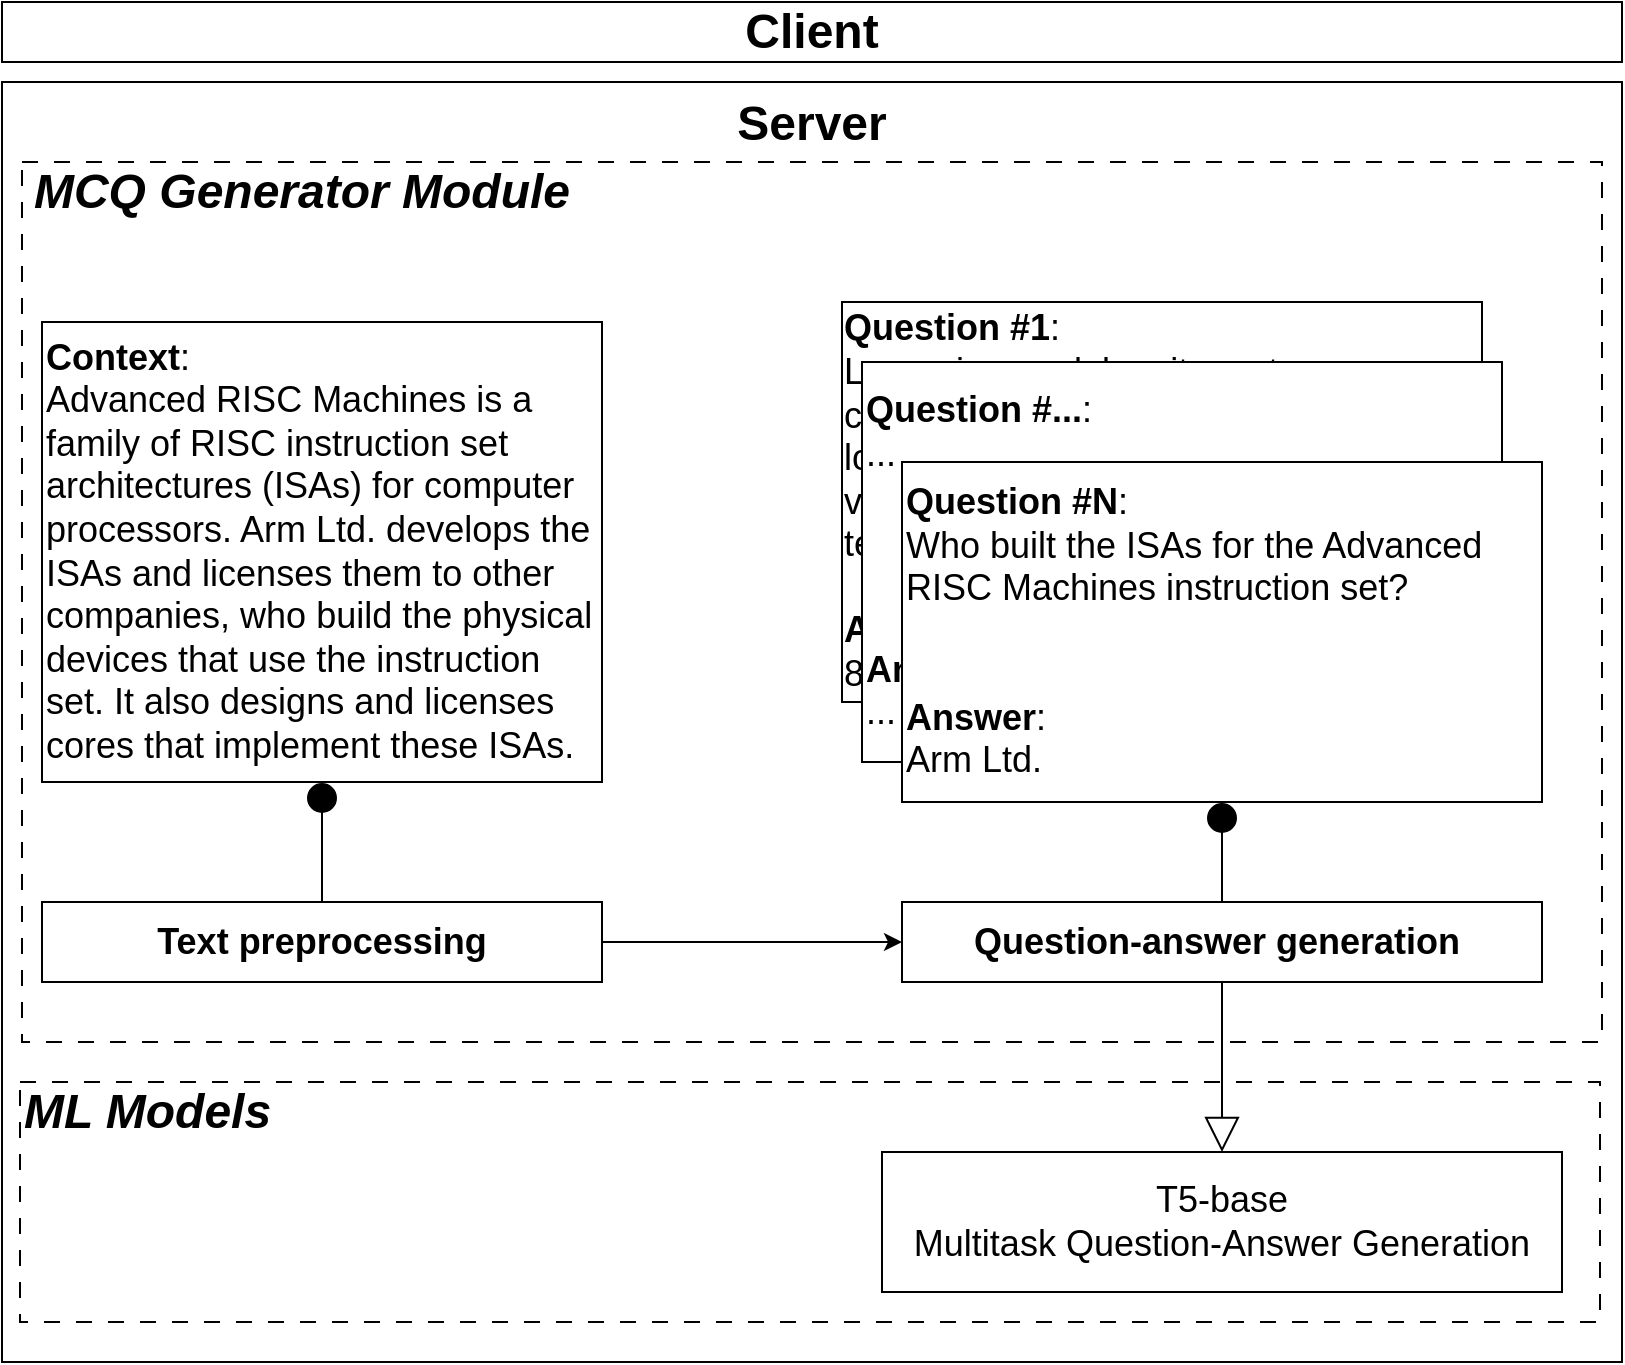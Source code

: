 <mxfile>
    <diagram id="p6fWOnLoi9_zKMBtG9WL" name="Page-1">
        <mxGraphModel dx="730" dy="301" grid="1" gridSize="10" guides="1" tooltips="1" connect="1" arrows="1" fold="1" page="1" pageScale="1" pageWidth="827" pageHeight="1169" math="0" shadow="0">
            <root>
                <mxCell id="0"/>
                <mxCell id="1" parent="0"/>
                <mxCell id="2" value="&lt;font style=&quot;font-size: 24px;&quot;&gt;Client&lt;/font&gt;" style="rounded=0;whiteSpace=wrap;html=1;fontStyle=1" vertex="1" parent="1">
                    <mxGeometry x="10" width="810" height="30" as="geometry"/>
                </mxCell>
                <mxCell id="3" value="&lt;font style=&quot;font-size: 24px;&quot;&gt;Server&lt;/font&gt;" style="rounded=0;whiteSpace=wrap;html=1;fontStyle=1;verticalAlign=top;" vertex="1" parent="1">
                    <mxGeometry x="10" y="40" width="810" height="640" as="geometry"/>
                </mxCell>
                <mxCell id="4" value="" style="rounded=0;whiteSpace=wrap;html=1;fontSize=18;dashed=1;dashPattern=8 8;" vertex="1" parent="1">
                    <mxGeometry x="20" y="80" width="790" height="440" as="geometry"/>
                </mxCell>
                <mxCell id="5" value="&lt;b&gt;&lt;i&gt;&lt;font style=&quot;font-size: 24px;&quot;&gt;MCQ Generator Module&lt;/font&gt;&lt;/i&gt;&lt;/b&gt;" style="text;html=1;strokeColor=none;fillColor=none;align=center;verticalAlign=middle;whiteSpace=wrap;rounded=0;dashed=1;dashPattern=8 8;fontSize=18;" vertex="1" parent="1">
                    <mxGeometry x="20" y="80" width="280" height="30" as="geometry"/>
                </mxCell>
                <mxCell id="6" value="&lt;font style=&quot;font-size: 18px;&quot;&gt;&lt;b style=&quot;&quot;&gt;Context&lt;/b&gt;:&lt;br&gt;Advanced RISC Machines is a family of RISC instruction set architectures (ISAs) for computer processors. Arm Ltd. develops the ISAs and licenses them to other companies, who build the physical devices that use the instruction set. It also designs and licenses cores that implement these ISAs.&lt;/font&gt;" style="rounded=0;whiteSpace=wrap;html=1;fontSize=18;align=left;" vertex="1" parent="1">
                    <mxGeometry x="30" y="160" width="280" height="230" as="geometry"/>
                </mxCell>
                <mxCell id="9" style="edgeStyle=none;html=1;entryX=0.5;entryY=0;entryDx=0;entryDy=0;fontSize=18;endArrow=none;endFill=0;startArrow=circle;startFill=1;exitX=0.5;exitY=1;exitDx=0;exitDy=0;" edge="1" parent="1" source="6" target="8">
                    <mxGeometry relative="1" as="geometry">
                        <mxPoint x="210" y="410" as="sourcePoint"/>
                    </mxGeometry>
                </mxCell>
                <mxCell id="8" value="&lt;b&gt;Text preprocessing&lt;/b&gt;" style="rounded=0;whiteSpace=wrap;html=1;fontSize=18;" vertex="1" parent="1">
                    <mxGeometry x="30" y="450" width="280" height="40" as="geometry"/>
                </mxCell>
                <mxCell id="10" value="&lt;div style=&quot;text-align: left;&quot;&gt;&lt;b style=&quot;background-color: initial;&quot;&gt;Question #1&lt;/b&gt;&lt;span style=&quot;background-color: initial;&quot;&gt;:&lt;/span&gt;&lt;/div&gt;&lt;font style=&quot;font-size: 18px;&quot;&gt;&lt;div style=&quot;text-align: left;&quot;&gt;&lt;span style=&quot;background-color: rgb(255, 255, 255);&quot;&gt;Lorem ipsum dolor sit amet, consectetur adipiscing elit. Curabitur lorem ante, porttitor at diam vel, mattis vehicula sem. Cras ante massa, tempus sed risus id, ornare porta sem.&lt;/span&gt;&lt;/div&gt;&lt;div style=&quot;text-align: left;&quot;&gt;&lt;span style=&quot;background-color: rgb(255, 255, 255);&quot;&gt;&lt;br&gt;&lt;/span&gt;&lt;/div&gt;&lt;div style=&quot;text-align: left;&quot;&gt;&lt;b style=&quot;border-color: var(--border-color); background-color: initial;&quot;&gt;Answer&lt;/b&gt;&lt;span style=&quot;border-color: var(--border-color); background-color: initial;&quot;&gt;:&lt;/span&gt;&lt;span style=&quot;background-color: rgb(255, 255, 255);&quot;&gt;&lt;br&gt;&lt;/span&gt;&lt;/div&gt;&lt;div style=&quot;text-align: left;&quot;&gt;&lt;span style=&quot;border-color: var(--border-color); background-color: initial;&quot;&gt;8&lt;/span&gt;&lt;/div&gt;&lt;/font&gt;" style="rounded=0;whiteSpace=wrap;html=1;fontSize=18;" vertex="1" parent="1">
                    <mxGeometry x="430" y="150" width="320" height="200" as="geometry"/>
                </mxCell>
                <mxCell id="11" value="&lt;div style=&quot;&quot;&gt;&lt;b style=&quot;background-color: initial;&quot;&gt;Question #...&lt;/b&gt;&lt;span style=&quot;background-color: initial;&quot;&gt;:&lt;/span&gt;&lt;/div&gt;&lt;font style=&quot;font-size: 18px;&quot;&gt;&lt;div style=&quot;&quot;&gt;&lt;span style=&quot;background-color: rgb(255, 255, 255);&quot;&gt;...&lt;/span&gt;&lt;/div&gt;&lt;div style=&quot;&quot;&gt;&lt;span style=&quot;background-color: rgb(255, 255, 255);&quot;&gt;&lt;br&gt;&lt;/span&gt;&lt;/div&gt;&lt;div style=&quot;&quot;&gt;&lt;span style=&quot;background-color: rgb(255, 255, 255);&quot;&gt;&lt;br&gt;&lt;/span&gt;&lt;/div&gt;&lt;div style=&quot;&quot;&gt;&lt;span style=&quot;background-color: rgb(255, 255, 255);&quot;&gt;&lt;br&gt;&lt;/span&gt;&lt;/div&gt;&lt;div style=&quot;&quot;&gt;&lt;span style=&quot;background-color: rgb(255, 255, 255);&quot;&gt;&lt;br&gt;&lt;/span&gt;&lt;/div&gt;&lt;div style=&quot;&quot;&gt;&lt;b style=&quot;border-color: var(--border-color); background-color: initial;&quot;&gt;Answer&lt;/b&gt;&lt;span style=&quot;border-color: var(--border-color); background-color: initial;&quot;&gt;:&lt;/span&gt;&lt;span style=&quot;background-color: rgb(255, 255, 255);&quot;&gt;&lt;br&gt;&lt;/span&gt;&lt;/div&gt;&lt;div style=&quot;&quot;&gt;...&lt;/div&gt;&lt;/font&gt;" style="rounded=0;whiteSpace=wrap;html=1;fontSize=18;align=left;" vertex="1" parent="1">
                    <mxGeometry x="440" y="180" width="320" height="200" as="geometry"/>
                </mxCell>
                <mxCell id="12" value="&lt;div style=&quot;&quot;&gt;&lt;b style=&quot;background-color: initial;&quot;&gt;Question #N&lt;/b&gt;&lt;span style=&quot;background-color: initial;&quot;&gt;:&lt;/span&gt;&lt;/div&gt;&lt;div style=&quot;&quot;&gt;&lt;span style=&quot;background-color: initial;&quot;&gt;Who built the ISAs for the Advanced RISC Machines instruction set?&lt;/span&gt;&lt;/div&gt;&lt;font style=&quot;font-size: 18px;&quot;&gt;&lt;div style=&quot;&quot;&gt;&lt;span style=&quot;background-color: rgb(255, 255, 255);&quot;&gt;&lt;br&gt;&lt;/span&gt;&lt;/div&gt;&lt;div style=&quot;&quot;&gt;&lt;br&gt;&lt;/div&gt;&lt;div style=&quot;&quot;&gt;&lt;b style=&quot;border-color: var(--border-color); background-color: initial;&quot;&gt;Answer&lt;/b&gt;&lt;span style=&quot;border-color: var(--border-color); background-color: initial;&quot;&gt;:&lt;/span&gt;&lt;span style=&quot;background-color: rgb(255, 255, 255);&quot;&gt;&lt;br&gt;&lt;/span&gt;&lt;/div&gt;&lt;div style=&quot;&quot;&gt;Arm Ltd.&lt;/div&gt;&lt;/font&gt;" style="rounded=0;whiteSpace=wrap;html=1;fontSize=18;align=left;" vertex="1" parent="1">
                    <mxGeometry x="460" y="230" width="320" height="170" as="geometry"/>
                </mxCell>
                <mxCell id="17" value="" style="rounded=0;whiteSpace=wrap;html=1;fontSize=18;dashed=1;dashPattern=8 8;" vertex="1" parent="1">
                    <mxGeometry x="19" y="540" width="790" height="120" as="geometry"/>
                </mxCell>
                <mxCell id="20" style="edgeStyle=none;html=1;entryX=0.5;entryY=0;entryDx=0;entryDy=0;fontFamily=Helvetica;fontSize=24;startArrow=none;startFill=0;endArrow=block;endFill=0;endSize=15;" edge="1" parent="1" source="13" target="19">
                    <mxGeometry relative="1" as="geometry"/>
                </mxCell>
                <mxCell id="13" value="&lt;b&gt;Question-answer generation&amp;nbsp;&lt;/b&gt;" style="rounded=0;whiteSpace=wrap;html=1;fontSize=18;" vertex="1" parent="1">
                    <mxGeometry x="460" y="450" width="320" height="40" as="geometry"/>
                </mxCell>
                <mxCell id="16" value="" style="endArrow=classic;html=1;fontFamily=Helvetica;fontSize=18;exitX=1;exitY=0.5;exitDx=0;exitDy=0;entryX=0;entryY=0.5;entryDx=0;entryDy=0;" edge="1" parent="1" source="8" target="13">
                    <mxGeometry width="50" height="50" relative="1" as="geometry">
                        <mxPoint x="210" y="550" as="sourcePoint"/>
                        <mxPoint x="260" y="500" as="targetPoint"/>
                    </mxGeometry>
                </mxCell>
                <mxCell id="18" value="&lt;b&gt;&lt;i&gt;&lt;font style=&quot;font-size: 24px;&quot;&gt;ML Models&lt;/font&gt;&lt;/i&gt;&lt;/b&gt;" style="text;html=1;strokeColor=none;fillColor=none;align=left;verticalAlign=middle;whiteSpace=wrap;rounded=0;dashed=1;dashPattern=8 8;fontSize=18;" vertex="1" parent="1">
                    <mxGeometry x="19" y="540" width="210" height="30" as="geometry"/>
                </mxCell>
                <mxCell id="19" value="T5-base&lt;br&gt;Multitask Question-Answer Generation" style="rounded=0;whiteSpace=wrap;html=1;fontSize=18;" vertex="1" parent="1">
                    <mxGeometry x="450" y="575" width="340" height="70" as="geometry"/>
                </mxCell>
                <mxCell id="21" style="edgeStyle=none;html=1;entryX=0.5;entryY=0;entryDx=0;entryDy=0;fontSize=18;endArrow=none;endFill=0;startArrow=circle;startFill=1;exitX=0.5;exitY=1;exitDx=0;exitDy=0;" edge="1" parent="1" source="12" target="13">
                    <mxGeometry relative="1" as="geometry">
                        <mxPoint x="180" y="400" as="sourcePoint"/>
                        <mxPoint x="180" y="460" as="targetPoint"/>
                    </mxGeometry>
                </mxCell>
            </root>
        </mxGraphModel>
    </diagram>
</mxfile>